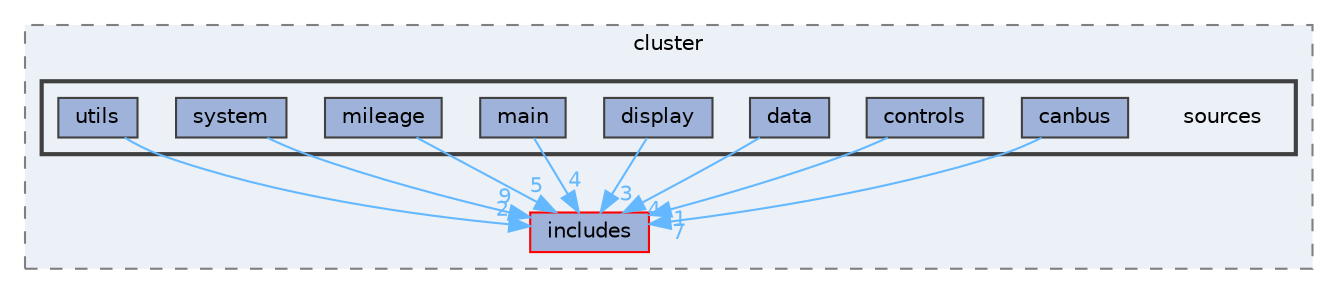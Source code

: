 digraph "apps/cluster/sources"
{
 // LATEX_PDF_SIZE
  bgcolor="transparent";
  edge [fontname=Helvetica,fontsize=10,labelfontname=Helvetica,labelfontsize=10];
  node [fontname=Helvetica,fontsize=10,shape=box,height=0.2,width=0.4];
  compound=true
  subgraph clusterdir_3fc8f51dd17eafa9e714d9ca93022f96 {
    graph [ bgcolor="#ecf0f7", pencolor="grey50", label="cluster", fontname=Helvetica,fontsize=10 style="filled,dashed", URL="dir_3fc8f51dd17eafa9e714d9ca93022f96.html",tooltip=""]
  dir_2a4f0eb436765d0e1bfbb2d23c4680c4 [label="includes", fillcolor="#9fb2da", color="red", style="filled", URL="dir_2a4f0eb436765d0e1bfbb2d23c4680c4.html",tooltip=""];
  subgraph clusterdir_e8585d75386710cc6ee08c6bbe2706b6 {
    graph [ bgcolor="#ecf0f7", pencolor="grey25", label="", fontname=Helvetica,fontsize=10 style="filled,bold", URL="dir_e8585d75386710cc6ee08c6bbe2706b6.html",tooltip=""]
    dir_e8585d75386710cc6ee08c6bbe2706b6 [shape=plaintext, label="sources"];
  dir_1eaabe201dc6a0993d649c24cef9b974 [label="canbus", fillcolor="#9fb2da", color="grey25", style="filled", URL="dir_1eaabe201dc6a0993d649c24cef9b974.html",tooltip=""];
  dir_0d26736eec43091ec877c6d90a8af82e [label="controls", fillcolor="#9fb2da", color="grey25", style="filled", URL="dir_0d26736eec43091ec877c6d90a8af82e.html",tooltip=""];
  dir_b9e2b4c4c3bb5f06329c7d00fb0adc22 [label="data", fillcolor="#9fb2da", color="grey25", style="filled", URL="dir_b9e2b4c4c3bb5f06329c7d00fb0adc22.html",tooltip=""];
  dir_5f03699573666897646a9f8ebf538722 [label="display", fillcolor="#9fb2da", color="grey25", style="filled", URL="dir_5f03699573666897646a9f8ebf538722.html",tooltip=""];
  dir_ff795ad2fd8535d2cb208d5e57d37ae2 [label="main", fillcolor="#9fb2da", color="grey25", style="filled", URL="dir_ff795ad2fd8535d2cb208d5e57d37ae2.html",tooltip=""];
  dir_89343fdf512f5bc974cce32a1894f39f [label="mileage", fillcolor="#9fb2da", color="grey25", style="filled", URL="dir_89343fdf512f5bc974cce32a1894f39f.html",tooltip=""];
  dir_386af7c97f1c16ec6d0f3ce787cc94cb [label="system", fillcolor="#9fb2da", color="grey25", style="filled", URL="dir_386af7c97f1c16ec6d0f3ce787cc94cb.html",tooltip=""];
  dir_d3a8d72922a08b715bc86c1d4d4f1ec9 [label="utils", fillcolor="#9fb2da", color="grey25", style="filled", URL="dir_d3a8d72922a08b715bc86c1d4d4f1ec9.html",tooltip=""];
  }
  }
  dir_1eaabe201dc6a0993d649c24cef9b974->dir_2a4f0eb436765d0e1bfbb2d23c4680c4 [headlabel="7", labeldistance=1.5 headhref="dir_000005_000023.html" href="dir_000005_000023.html" color="steelblue1" fontcolor="steelblue1"];
  dir_0d26736eec43091ec877c6d90a8af82e->dir_2a4f0eb436765d0e1bfbb2d23c4680c4 [headlabel="1", labeldistance=1.5 headhref="dir_000009_000023.html" href="dir_000009_000023.html" color="steelblue1" fontcolor="steelblue1"];
  dir_b9e2b4c4c3bb5f06329c7d00fb0adc22->dir_2a4f0eb436765d0e1bfbb2d23c4680c4 [headlabel="4", labeldistance=1.5 headhref="dir_000012_000023.html" href="dir_000012_000023.html" color="steelblue1" fontcolor="steelblue1"];
  dir_5f03699573666897646a9f8ebf538722->dir_2a4f0eb436765d0e1bfbb2d23c4680c4 [headlabel="3", labeldistance=1.5 headhref="dir_000014_000023.html" href="dir_000014_000023.html" color="steelblue1" fontcolor="steelblue1"];
  dir_ff795ad2fd8535d2cb208d5e57d37ae2->dir_2a4f0eb436765d0e1bfbb2d23c4680c4 [headlabel="4", labeldistance=1.5 headhref="dir_000028_000023.html" href="dir_000028_000023.html" color="steelblue1" fontcolor="steelblue1"];
  dir_89343fdf512f5bc974cce32a1894f39f->dir_2a4f0eb436765d0e1bfbb2d23c4680c4 [headlabel="5", labeldistance=1.5 headhref="dir_000031_000023.html" href="dir_000031_000023.html" color="steelblue1" fontcolor="steelblue1"];
  dir_386af7c97f1c16ec6d0f3ce787cc94cb->dir_2a4f0eb436765d0e1bfbb2d23c4680c4 [headlabel="9", labeldistance=1.5 headhref="dir_000041_000023.html" href="dir_000041_000023.html" color="steelblue1" fontcolor="steelblue1"];
  dir_d3a8d72922a08b715bc86c1d4d4f1ec9->dir_2a4f0eb436765d0e1bfbb2d23c4680c4 [headlabel="2", labeldistance=1.5 headhref="dir_000046_000023.html" href="dir_000046_000023.html" color="steelblue1" fontcolor="steelblue1"];
}
